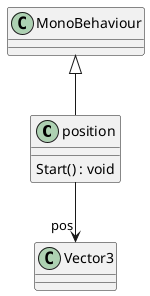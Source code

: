@startuml
class position {
    Start() : void
}
MonoBehaviour <|-- position
position --> "pos" Vector3
@enduml
